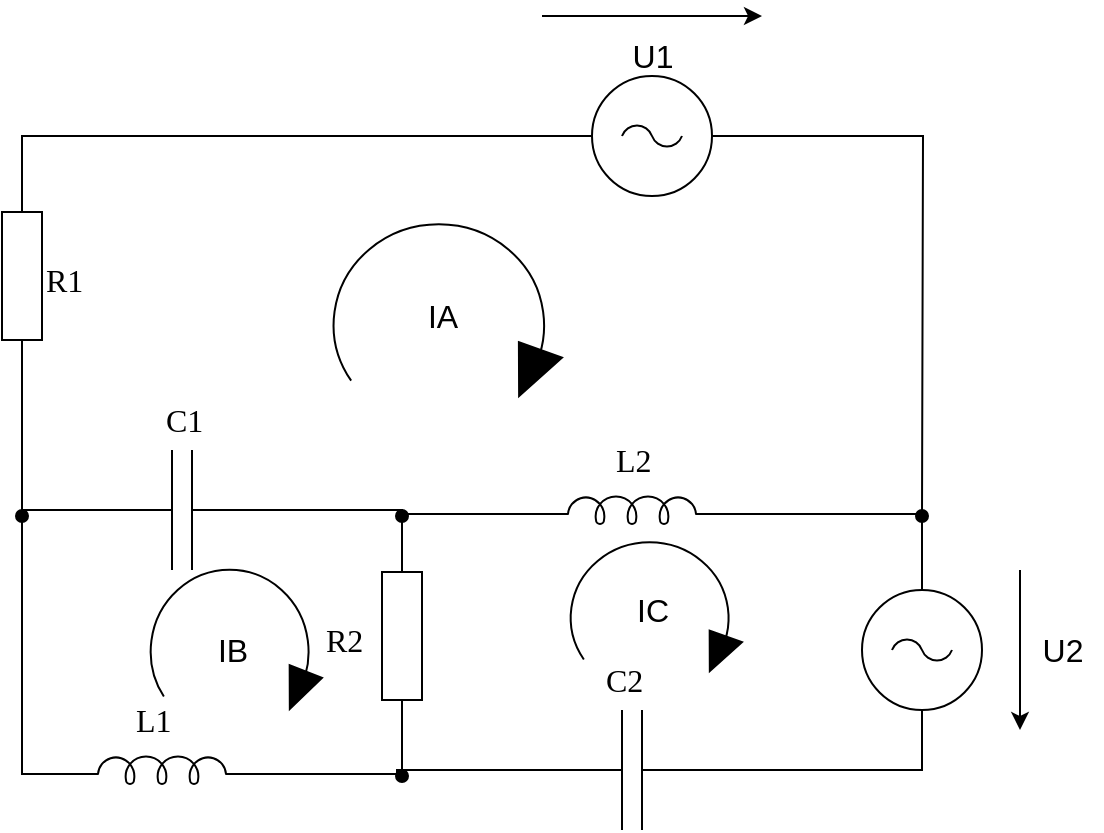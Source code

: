 <mxfile version="14.0.5" type="github">
  <diagram name="Page-1" id="16e2658f-23c8-b752-8be9-c03fbebb8bbe">
    <mxGraphModel dx="1038" dy="580" grid="1" gridSize="10" guides="1" tooltips="1" connect="1" arrows="1" fold="1" page="1" pageScale="1" pageWidth="1100" pageHeight="850" background="#ffffff" math="0" shadow="0">
      <root>
        <mxCell id="0" />
        <mxCell id="1" parent="0" />
        <mxCell id="1yDFx60XTyYk_7Jug5px-13" style="edgeStyle=orthogonalEdgeStyle;rounded=0;orthogonalLoop=1;jettySize=auto;html=1;exitX=1;exitY=0.5;exitDx=0;exitDy=0;exitPerimeter=0;endArrow=oval;endFill=1;" edge="1" parent="1" source="6d250d948d6a1778-6">
          <mxGeometry relative="1" as="geometry">
            <mxPoint x="290" y="280" as="targetPoint" />
          </mxGeometry>
        </mxCell>
        <mxCell id="6d250d948d6a1778-6" value="" style="verticalLabelPosition=bottom;shadow=0;dashed=0;align=center;fillColor=#ffffff;html=1;verticalAlign=top;strokeWidth=1;shape=mxgraph.electrical.resistors.resistor_1;rounded=1;comic=0;labelBackgroundColor=none;fontFamily=Verdana;fontSize=12;fontColor=#000000;rotation=90;" parent="1" vertex="1">
          <mxGeometry x="240" y="150" width="100" height="20" as="geometry" />
        </mxCell>
        <mxCell id="6d250d948d6a1778-18" value="R1" style="text;html=1;resizable=0;points=[];autosize=1;align=left;verticalAlign=top;spacingTop=-4;fontSize=16;fontFamily=Verdana" parent="1" vertex="1">
          <mxGeometry x="300" y="150" width="40" height="20" as="geometry" />
        </mxCell>
        <mxCell id="1yDFx60XTyYk_7Jug5px-20" style="edgeStyle=orthogonalEdgeStyle;rounded=0;orthogonalLoop=1;jettySize=auto;html=1;exitX=0;exitY=0.5;exitDx=0;exitDy=0;exitPerimeter=0;endArrow=oval;endFill=1;" edge="1" parent="1" source="9G8leT2x58Vvy01YkePL-13">
          <mxGeometry relative="1" as="geometry">
            <mxPoint x="480" y="280" as="targetPoint" />
          </mxGeometry>
        </mxCell>
        <mxCell id="1yDFx60XTyYk_7Jug5px-21" style="edgeStyle=orthogonalEdgeStyle;rounded=0;orthogonalLoop=1;jettySize=auto;html=1;exitX=1;exitY=0.5;exitDx=0;exitDy=0;exitPerimeter=0;endArrow=oval;endFill=1;" edge="1" parent="1" source="9G8leT2x58Vvy01YkePL-13">
          <mxGeometry relative="1" as="geometry">
            <mxPoint x="480" y="410" as="targetPoint" />
          </mxGeometry>
        </mxCell>
        <mxCell id="9G8leT2x58Vvy01YkePL-13" value="" style="verticalLabelPosition=bottom;shadow=0;dashed=0;align=center;html=1;verticalAlign=top;strokeWidth=1;shape=mxgraph.electrical.resistors.resistor_1;rounded=1;comic=0;labelBackgroundColor=none;fontFamily=Verdana;fontSize=12;rotation=90;" parent="1" vertex="1">
          <mxGeometry x="430" y="330" width="100" height="20" as="geometry" />
        </mxCell>
        <mxCell id="9G8leT2x58Vvy01YkePL-14" value="R2" style="text;html=1;resizable=0;points=[];autosize=1;align=left;verticalAlign=top;spacingTop=-4;fontSize=16;fontFamily=Verdana" parent="1" vertex="1">
          <mxGeometry x="440" y="330" width="40" height="20" as="geometry" />
        </mxCell>
        <mxCell id="1yDFx60XTyYk_7Jug5px-18" style="edgeStyle=orthogonalEdgeStyle;rounded=0;orthogonalLoop=1;jettySize=auto;html=1;exitX=1;exitY=0.5;exitDx=0;exitDy=0;exitPerimeter=0;endArrow=oval;endFill=1;" edge="1" parent="1" source="1yDFx60XTyYk_7Jug5px-1">
          <mxGeometry relative="1" as="geometry">
            <mxPoint x="740" y="280" as="targetPoint" />
          </mxGeometry>
        </mxCell>
        <mxCell id="1yDFx60XTyYk_7Jug5px-19" style="edgeStyle=orthogonalEdgeStyle;rounded=0;orthogonalLoop=1;jettySize=auto;html=1;exitX=0;exitY=0.5;exitDx=0;exitDy=0;exitPerimeter=0;entryX=0;entryY=0.5;entryDx=0;entryDy=0;entryPerimeter=0;endArrow=none;endFill=0;" edge="1" parent="1" source="1yDFx60XTyYk_7Jug5px-1" target="6d250d948d6a1778-6">
          <mxGeometry relative="1" as="geometry" />
        </mxCell>
        <mxCell id="1yDFx60XTyYk_7Jug5px-1" value="" style="pointerEvents=1;verticalLabelPosition=bottom;shadow=0;dashed=0;align=center;html=1;verticalAlign=top;shape=mxgraph.electrical.signal_sources.ac_source;" vertex="1" parent="1">
          <mxGeometry x="575" y="60" width="60" height="60" as="geometry" />
        </mxCell>
        <mxCell id="1yDFx60XTyYk_7Jug5px-23" style="edgeStyle=orthogonalEdgeStyle;rounded=0;orthogonalLoop=1;jettySize=auto;html=1;exitX=0.5;exitY=1;exitDx=0;exitDy=0;exitPerimeter=0;entryX=1;entryY=0.5;entryDx=0;entryDy=0;entryPerimeter=0;endArrow=none;endFill=0;" edge="1" parent="1" source="1yDFx60XTyYk_7Jug5px-2" target="1yDFx60XTyYk_7Jug5px-10">
          <mxGeometry relative="1" as="geometry" />
        </mxCell>
        <mxCell id="1yDFx60XTyYk_7Jug5px-2" value="" style="pointerEvents=1;verticalLabelPosition=bottom;shadow=0;dashed=0;align=center;html=1;verticalAlign=top;shape=mxgraph.electrical.signal_sources.ac_source;" vertex="1" parent="1">
          <mxGeometry x="710" y="317" width="60" height="60" as="geometry" />
        </mxCell>
        <mxCell id="1yDFx60XTyYk_7Jug5px-3" value="&lt;font style=&quot;font-size: 16px&quot;&gt;U1&lt;/font&gt;" style="text;html=1;align=center;verticalAlign=middle;resizable=0;points=[];autosize=1;" vertex="1" parent="1">
          <mxGeometry x="585" y="40" width="40" height="20" as="geometry" />
        </mxCell>
        <mxCell id="1yDFx60XTyYk_7Jug5px-4" value="" style="endArrow=classic;html=1;" edge="1" parent="1">
          <mxGeometry width="50" height="50" relative="1" as="geometry">
            <mxPoint x="550" y="30" as="sourcePoint" />
            <mxPoint x="660" y="30" as="targetPoint" />
          </mxGeometry>
        </mxCell>
        <mxCell id="1yDFx60XTyYk_7Jug5px-5" value="" style="endArrow=classic;html=1;" edge="1" parent="1">
          <mxGeometry width="50" height="50" relative="1" as="geometry">
            <mxPoint x="789" y="307" as="sourcePoint" />
            <mxPoint x="789" y="387" as="targetPoint" />
          </mxGeometry>
        </mxCell>
        <mxCell id="1yDFx60XTyYk_7Jug5px-6" value="&lt;font style=&quot;font-size: 16px&quot;&gt;U2&lt;/font&gt;" style="text;html=1;align=center;verticalAlign=middle;resizable=0;points=[];autosize=1;" vertex="1" parent="1">
          <mxGeometry x="790" y="337" width="40" height="20" as="geometry" />
        </mxCell>
        <mxCell id="1yDFx60XTyYk_7Jug5px-8" value="" style="pointerEvents=1;verticalLabelPosition=bottom;shadow=0;dashed=0;align=center;html=1;verticalAlign=top;shape=mxgraph.electrical.inductors.inductor_5;" vertex="1" parent="1">
          <mxGeometry x="310" y="400" width="100" height="14" as="geometry" />
        </mxCell>
        <mxCell id="1yDFx60XTyYk_7Jug5px-17" style="edgeStyle=orthogonalEdgeStyle;rounded=0;orthogonalLoop=1;jettySize=auto;html=1;exitX=1;exitY=0.645;exitDx=0;exitDy=0;exitPerimeter=0;endArrow=none;endFill=0;entryX=0.5;entryY=0;entryDx=0;entryDy=0;entryPerimeter=0;" edge="1" parent="1" source="1yDFx60XTyYk_7Jug5px-9" target="1yDFx60XTyYk_7Jug5px-2">
          <mxGeometry relative="1" as="geometry">
            <mxPoint x="740" y="279" as="targetPoint" />
          </mxGeometry>
        </mxCell>
        <mxCell id="1yDFx60XTyYk_7Jug5px-9" value="" style="pointerEvents=1;verticalLabelPosition=bottom;shadow=0;dashed=0;align=center;html=1;verticalAlign=top;shape=mxgraph.electrical.inductors.inductor_5;" vertex="1" parent="1">
          <mxGeometry x="545" y="270" width="100" height="14" as="geometry" />
        </mxCell>
        <mxCell id="1yDFx60XTyYk_7Jug5px-22" style="edgeStyle=orthogonalEdgeStyle;rounded=0;orthogonalLoop=1;jettySize=auto;html=1;exitX=0;exitY=0.5;exitDx=0;exitDy=0;exitPerimeter=0;entryX=1;entryY=0.645;entryDx=0;entryDy=0;entryPerimeter=0;endArrow=none;endFill=0;" edge="1" parent="1" source="1yDFx60XTyYk_7Jug5px-10" target="1yDFx60XTyYk_7Jug5px-8">
          <mxGeometry relative="1" as="geometry" />
        </mxCell>
        <mxCell id="1yDFx60XTyYk_7Jug5px-10" value="" style="pointerEvents=1;verticalLabelPosition=bottom;shadow=0;dashed=0;align=center;html=1;verticalAlign=top;shape=mxgraph.electrical.capacitors.capacitor_1;" vertex="1" parent="1">
          <mxGeometry x="545" y="377" width="100" height="60" as="geometry" />
        </mxCell>
        <mxCell id="1yDFx60XTyYk_7Jug5px-14" style="edgeStyle=orthogonalEdgeStyle;rounded=0;orthogonalLoop=1;jettySize=auto;html=1;exitX=0;exitY=0.5;exitDx=0;exitDy=0;exitPerimeter=0;endArrow=none;endFill=0;entryX=0;entryY=0.645;entryDx=0;entryDy=0;entryPerimeter=0;" edge="1" parent="1" source="1yDFx60XTyYk_7Jug5px-11" target="1yDFx60XTyYk_7Jug5px-8">
          <mxGeometry relative="1" as="geometry">
            <mxPoint x="290" y="280" as="targetPoint" />
          </mxGeometry>
        </mxCell>
        <mxCell id="1yDFx60XTyYk_7Jug5px-15" style="edgeStyle=orthogonalEdgeStyle;rounded=0;orthogonalLoop=1;jettySize=auto;html=1;exitX=1;exitY=0.5;exitDx=0;exitDy=0;exitPerimeter=0;entryX=0;entryY=0.645;entryDx=0;entryDy=0;entryPerimeter=0;endArrow=none;endFill=0;" edge="1" parent="1" source="1yDFx60XTyYk_7Jug5px-11" target="1yDFx60XTyYk_7Jug5px-9">
          <mxGeometry relative="1" as="geometry">
            <Array as="points">
              <mxPoint x="480" y="277" />
              <mxPoint x="480" y="279" />
            </Array>
          </mxGeometry>
        </mxCell>
        <mxCell id="1yDFx60XTyYk_7Jug5px-11" value="" style="pointerEvents=1;verticalLabelPosition=bottom;shadow=0;dashed=0;align=center;html=1;verticalAlign=top;shape=mxgraph.electrical.capacitors.capacitor_1;" vertex="1" parent="1">
          <mxGeometry x="320" y="247" width="100" height="60" as="geometry" />
        </mxCell>
        <mxCell id="1yDFx60XTyYk_7Jug5px-24" value="L2" style="text;html=1;resizable=0;points=[];autosize=1;align=left;verticalAlign=top;spacingTop=-4;fontSize=16;fontFamily=Verdana" vertex="1" parent="1">
          <mxGeometry x="585" y="240" width="30" height="20" as="geometry" />
        </mxCell>
        <mxCell id="1yDFx60XTyYk_7Jug5px-25" value="L1" style="text;html=1;resizable=0;points=[];autosize=1;align=left;verticalAlign=top;spacingTop=-4;fontSize=16;fontFamily=Verdana" vertex="1" parent="1">
          <mxGeometry x="345" y="370" width="30" height="20" as="geometry" />
        </mxCell>
        <mxCell id="1yDFx60XTyYk_7Jug5px-26" value="C1" style="text;html=1;resizable=0;points=[];autosize=1;align=left;verticalAlign=top;spacingTop=-4;fontSize=16;fontFamily=Verdana" vertex="1" parent="1">
          <mxGeometry x="360" y="220" width="40" height="20" as="geometry" />
        </mxCell>
        <mxCell id="1yDFx60XTyYk_7Jug5px-27" value="C2" style="text;html=1;resizable=0;points=[];autosize=1;align=left;verticalAlign=top;spacingTop=-4;fontSize=16;fontFamily=Verdana" vertex="1" parent="1">
          <mxGeometry x="580" y="350" width="40" height="20" as="geometry" />
        </mxCell>
        <mxCell id="1yDFx60XTyYk_7Jug5px-28" value="" style="verticalLabelPosition=bottom;shadow=0;dashed=0;align=center;html=1;verticalAlign=top;shape=mxgraph.electrical.rot_mech.verticalLabelPosition=bottom;shadow=0;dashed=0;align=center;fillColor=strokeColor;html=1;verticalAlign=top;strokeWidth=1;shape=mxgraph.electrical.rot_mech.rotation;rotation=-180;flipH=1;" vertex="1" parent="1">
          <mxGeometry x="440" y="130" width="120" height="90" as="geometry" />
        </mxCell>
        <mxCell id="1yDFx60XTyYk_7Jug5px-32" value="&lt;font style=&quot;font-size: 16px&quot;&gt;IA&lt;/font&gt;" style="text;html=1;align=center;verticalAlign=middle;resizable=0;points=[];autosize=1;" vertex="1" parent="1">
          <mxGeometry x="485" y="170" width="30" height="20" as="geometry" />
        </mxCell>
        <mxCell id="1yDFx60XTyYk_7Jug5px-35" value="" style="verticalLabelPosition=bottom;shadow=0;dashed=0;align=center;html=1;verticalAlign=top;shape=mxgraph.electrical.rot_mech.verticalLabelPosition=bottom;shadow=0;dashed=0;align=center;fillColor=strokeColor;html=1;verticalAlign=top;strokeWidth=1;shape=mxgraph.electrical.rot_mech.rotation;rotation=-180;flipH=1;" vertex="1" parent="1">
          <mxGeometry x="350" y="303.5" width="90" height="73" as="geometry" />
        </mxCell>
        <mxCell id="1yDFx60XTyYk_7Jug5px-36" value="&lt;font style=&quot;font-size: 16px&quot;&gt;IB&lt;/font&gt;" style="text;html=1;align=center;verticalAlign=middle;resizable=0;points=[];autosize=1;" vertex="1" parent="1">
          <mxGeometry x="380" y="337" width="30" height="20" as="geometry" />
        </mxCell>
        <mxCell id="1yDFx60XTyYk_7Jug5px-37" value="" style="verticalLabelPosition=bottom;shadow=0;dashed=0;align=center;html=1;verticalAlign=top;shape=mxgraph.electrical.rot_mech.verticalLabelPosition=bottom;shadow=0;dashed=0;align=center;fillColor=strokeColor;html=1;verticalAlign=top;strokeWidth=1;shape=mxgraph.electrical.rot_mech.rotation;rotation=-180;flipH=1;" vertex="1" parent="1">
          <mxGeometry x="560" y="290" width="90" height="67.5" as="geometry" />
        </mxCell>
        <mxCell id="1yDFx60XTyYk_7Jug5px-38" value="&lt;font style=&quot;font-size: 16px&quot;&gt;IC&lt;/font&gt;" style="text;html=1;align=center;verticalAlign=middle;resizable=0;points=[];autosize=1;" vertex="1" parent="1">
          <mxGeometry x="590" y="317" width="30" height="20" as="geometry" />
        </mxCell>
      </root>
    </mxGraphModel>
  </diagram>
</mxfile>
